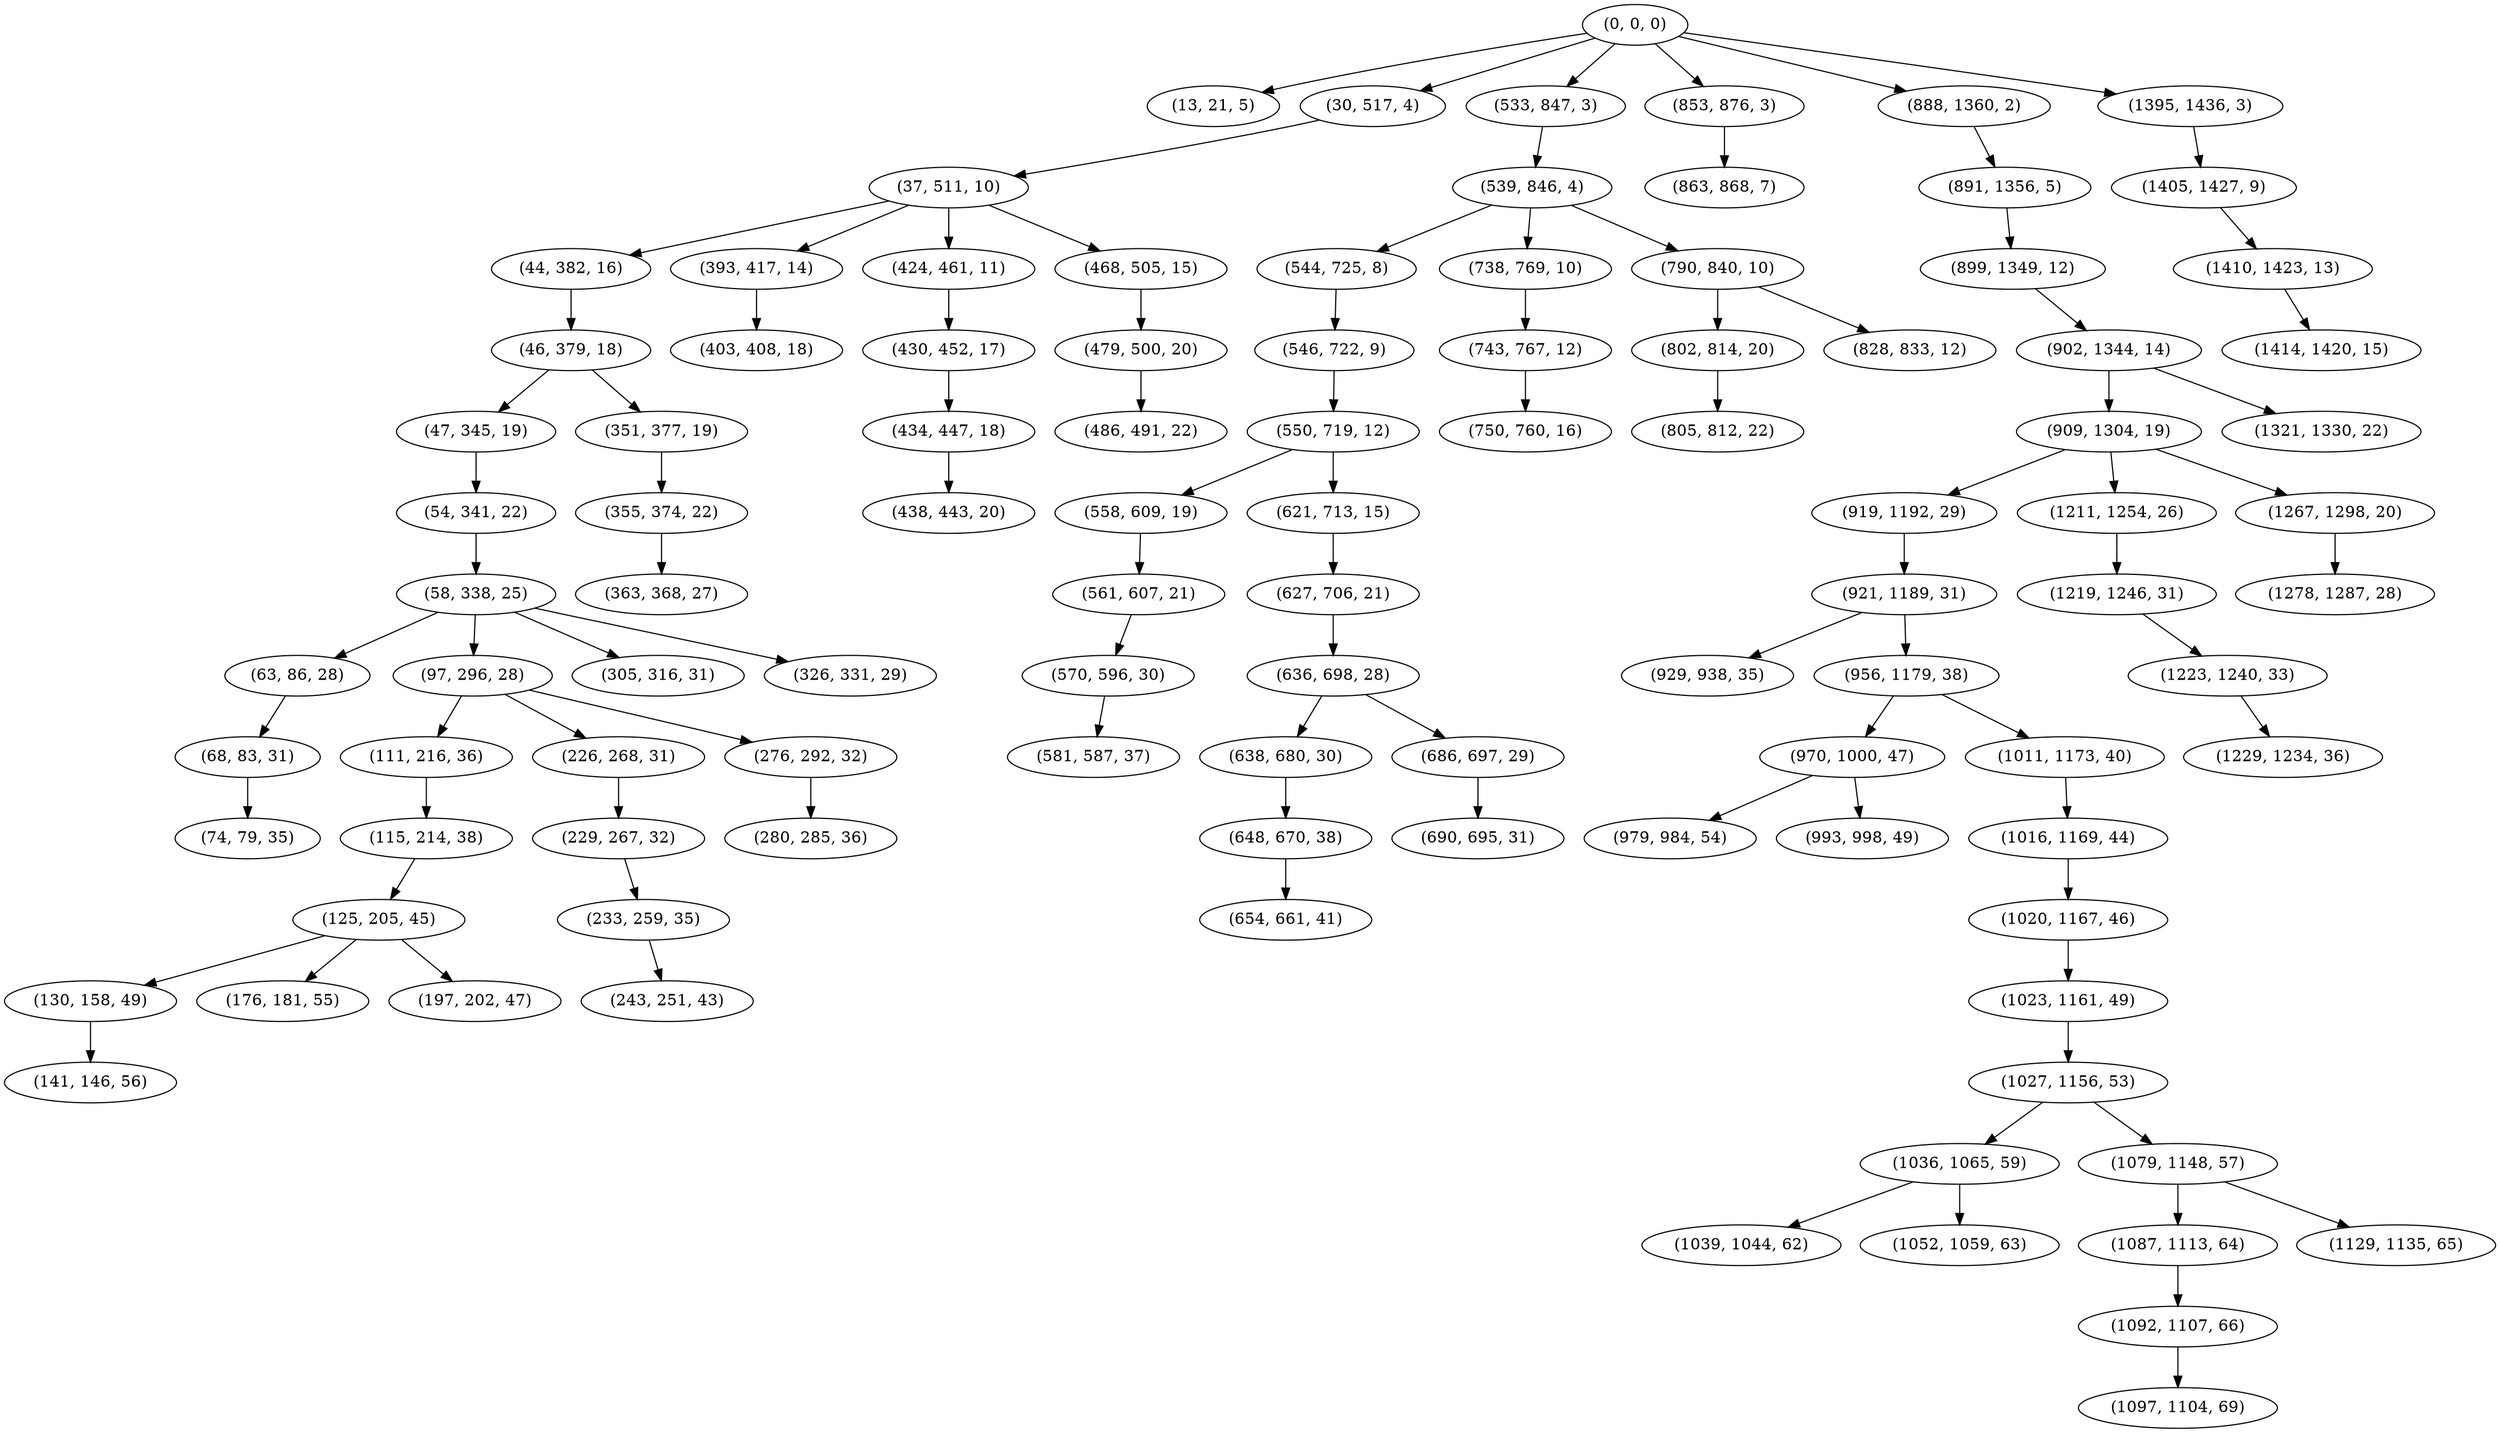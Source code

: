 digraph tree {
    "(0, 0, 0)";
    "(13, 21, 5)";
    "(30, 517, 4)";
    "(37, 511, 10)";
    "(44, 382, 16)";
    "(46, 379, 18)";
    "(47, 345, 19)";
    "(54, 341, 22)";
    "(58, 338, 25)";
    "(63, 86, 28)";
    "(68, 83, 31)";
    "(74, 79, 35)";
    "(97, 296, 28)";
    "(111, 216, 36)";
    "(115, 214, 38)";
    "(125, 205, 45)";
    "(130, 158, 49)";
    "(141, 146, 56)";
    "(176, 181, 55)";
    "(197, 202, 47)";
    "(226, 268, 31)";
    "(229, 267, 32)";
    "(233, 259, 35)";
    "(243, 251, 43)";
    "(276, 292, 32)";
    "(280, 285, 36)";
    "(305, 316, 31)";
    "(326, 331, 29)";
    "(351, 377, 19)";
    "(355, 374, 22)";
    "(363, 368, 27)";
    "(393, 417, 14)";
    "(403, 408, 18)";
    "(424, 461, 11)";
    "(430, 452, 17)";
    "(434, 447, 18)";
    "(438, 443, 20)";
    "(468, 505, 15)";
    "(479, 500, 20)";
    "(486, 491, 22)";
    "(533, 847, 3)";
    "(539, 846, 4)";
    "(544, 725, 8)";
    "(546, 722, 9)";
    "(550, 719, 12)";
    "(558, 609, 19)";
    "(561, 607, 21)";
    "(570, 596, 30)";
    "(581, 587, 37)";
    "(621, 713, 15)";
    "(627, 706, 21)";
    "(636, 698, 28)";
    "(638, 680, 30)";
    "(648, 670, 38)";
    "(654, 661, 41)";
    "(686, 697, 29)";
    "(690, 695, 31)";
    "(738, 769, 10)";
    "(743, 767, 12)";
    "(750, 760, 16)";
    "(790, 840, 10)";
    "(802, 814, 20)";
    "(805, 812, 22)";
    "(828, 833, 12)";
    "(853, 876, 3)";
    "(863, 868, 7)";
    "(888, 1360, 2)";
    "(891, 1356, 5)";
    "(899, 1349, 12)";
    "(902, 1344, 14)";
    "(909, 1304, 19)";
    "(919, 1192, 29)";
    "(921, 1189, 31)";
    "(929, 938, 35)";
    "(956, 1179, 38)";
    "(970, 1000, 47)";
    "(979, 984, 54)";
    "(993, 998, 49)";
    "(1011, 1173, 40)";
    "(1016, 1169, 44)";
    "(1020, 1167, 46)";
    "(1023, 1161, 49)";
    "(1027, 1156, 53)";
    "(1036, 1065, 59)";
    "(1039, 1044, 62)";
    "(1052, 1059, 63)";
    "(1079, 1148, 57)";
    "(1087, 1113, 64)";
    "(1092, 1107, 66)";
    "(1097, 1104, 69)";
    "(1129, 1135, 65)";
    "(1211, 1254, 26)";
    "(1219, 1246, 31)";
    "(1223, 1240, 33)";
    "(1229, 1234, 36)";
    "(1267, 1298, 20)";
    "(1278, 1287, 28)";
    "(1321, 1330, 22)";
    "(1395, 1436, 3)";
    "(1405, 1427, 9)";
    "(1410, 1423, 13)";
    "(1414, 1420, 15)";
    "(0, 0, 0)" -> "(13, 21, 5)";
    "(0, 0, 0)" -> "(30, 517, 4)";
    "(0, 0, 0)" -> "(533, 847, 3)";
    "(0, 0, 0)" -> "(853, 876, 3)";
    "(0, 0, 0)" -> "(888, 1360, 2)";
    "(0, 0, 0)" -> "(1395, 1436, 3)";
    "(30, 517, 4)" -> "(37, 511, 10)";
    "(37, 511, 10)" -> "(44, 382, 16)";
    "(37, 511, 10)" -> "(393, 417, 14)";
    "(37, 511, 10)" -> "(424, 461, 11)";
    "(37, 511, 10)" -> "(468, 505, 15)";
    "(44, 382, 16)" -> "(46, 379, 18)";
    "(46, 379, 18)" -> "(47, 345, 19)";
    "(46, 379, 18)" -> "(351, 377, 19)";
    "(47, 345, 19)" -> "(54, 341, 22)";
    "(54, 341, 22)" -> "(58, 338, 25)";
    "(58, 338, 25)" -> "(63, 86, 28)";
    "(58, 338, 25)" -> "(97, 296, 28)";
    "(58, 338, 25)" -> "(305, 316, 31)";
    "(58, 338, 25)" -> "(326, 331, 29)";
    "(63, 86, 28)" -> "(68, 83, 31)";
    "(68, 83, 31)" -> "(74, 79, 35)";
    "(97, 296, 28)" -> "(111, 216, 36)";
    "(97, 296, 28)" -> "(226, 268, 31)";
    "(97, 296, 28)" -> "(276, 292, 32)";
    "(111, 216, 36)" -> "(115, 214, 38)";
    "(115, 214, 38)" -> "(125, 205, 45)";
    "(125, 205, 45)" -> "(130, 158, 49)";
    "(125, 205, 45)" -> "(176, 181, 55)";
    "(125, 205, 45)" -> "(197, 202, 47)";
    "(130, 158, 49)" -> "(141, 146, 56)";
    "(226, 268, 31)" -> "(229, 267, 32)";
    "(229, 267, 32)" -> "(233, 259, 35)";
    "(233, 259, 35)" -> "(243, 251, 43)";
    "(276, 292, 32)" -> "(280, 285, 36)";
    "(351, 377, 19)" -> "(355, 374, 22)";
    "(355, 374, 22)" -> "(363, 368, 27)";
    "(393, 417, 14)" -> "(403, 408, 18)";
    "(424, 461, 11)" -> "(430, 452, 17)";
    "(430, 452, 17)" -> "(434, 447, 18)";
    "(434, 447, 18)" -> "(438, 443, 20)";
    "(468, 505, 15)" -> "(479, 500, 20)";
    "(479, 500, 20)" -> "(486, 491, 22)";
    "(533, 847, 3)" -> "(539, 846, 4)";
    "(539, 846, 4)" -> "(544, 725, 8)";
    "(539, 846, 4)" -> "(738, 769, 10)";
    "(539, 846, 4)" -> "(790, 840, 10)";
    "(544, 725, 8)" -> "(546, 722, 9)";
    "(546, 722, 9)" -> "(550, 719, 12)";
    "(550, 719, 12)" -> "(558, 609, 19)";
    "(550, 719, 12)" -> "(621, 713, 15)";
    "(558, 609, 19)" -> "(561, 607, 21)";
    "(561, 607, 21)" -> "(570, 596, 30)";
    "(570, 596, 30)" -> "(581, 587, 37)";
    "(621, 713, 15)" -> "(627, 706, 21)";
    "(627, 706, 21)" -> "(636, 698, 28)";
    "(636, 698, 28)" -> "(638, 680, 30)";
    "(636, 698, 28)" -> "(686, 697, 29)";
    "(638, 680, 30)" -> "(648, 670, 38)";
    "(648, 670, 38)" -> "(654, 661, 41)";
    "(686, 697, 29)" -> "(690, 695, 31)";
    "(738, 769, 10)" -> "(743, 767, 12)";
    "(743, 767, 12)" -> "(750, 760, 16)";
    "(790, 840, 10)" -> "(802, 814, 20)";
    "(790, 840, 10)" -> "(828, 833, 12)";
    "(802, 814, 20)" -> "(805, 812, 22)";
    "(853, 876, 3)" -> "(863, 868, 7)";
    "(888, 1360, 2)" -> "(891, 1356, 5)";
    "(891, 1356, 5)" -> "(899, 1349, 12)";
    "(899, 1349, 12)" -> "(902, 1344, 14)";
    "(902, 1344, 14)" -> "(909, 1304, 19)";
    "(902, 1344, 14)" -> "(1321, 1330, 22)";
    "(909, 1304, 19)" -> "(919, 1192, 29)";
    "(909, 1304, 19)" -> "(1211, 1254, 26)";
    "(909, 1304, 19)" -> "(1267, 1298, 20)";
    "(919, 1192, 29)" -> "(921, 1189, 31)";
    "(921, 1189, 31)" -> "(929, 938, 35)";
    "(921, 1189, 31)" -> "(956, 1179, 38)";
    "(956, 1179, 38)" -> "(970, 1000, 47)";
    "(956, 1179, 38)" -> "(1011, 1173, 40)";
    "(970, 1000, 47)" -> "(979, 984, 54)";
    "(970, 1000, 47)" -> "(993, 998, 49)";
    "(1011, 1173, 40)" -> "(1016, 1169, 44)";
    "(1016, 1169, 44)" -> "(1020, 1167, 46)";
    "(1020, 1167, 46)" -> "(1023, 1161, 49)";
    "(1023, 1161, 49)" -> "(1027, 1156, 53)";
    "(1027, 1156, 53)" -> "(1036, 1065, 59)";
    "(1027, 1156, 53)" -> "(1079, 1148, 57)";
    "(1036, 1065, 59)" -> "(1039, 1044, 62)";
    "(1036, 1065, 59)" -> "(1052, 1059, 63)";
    "(1079, 1148, 57)" -> "(1087, 1113, 64)";
    "(1079, 1148, 57)" -> "(1129, 1135, 65)";
    "(1087, 1113, 64)" -> "(1092, 1107, 66)";
    "(1092, 1107, 66)" -> "(1097, 1104, 69)";
    "(1211, 1254, 26)" -> "(1219, 1246, 31)";
    "(1219, 1246, 31)" -> "(1223, 1240, 33)";
    "(1223, 1240, 33)" -> "(1229, 1234, 36)";
    "(1267, 1298, 20)" -> "(1278, 1287, 28)";
    "(1395, 1436, 3)" -> "(1405, 1427, 9)";
    "(1405, 1427, 9)" -> "(1410, 1423, 13)";
    "(1410, 1423, 13)" -> "(1414, 1420, 15)";
}
